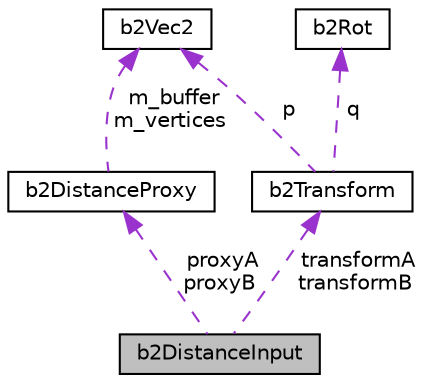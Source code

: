 digraph "b2DistanceInput"
{
 // LATEX_PDF_SIZE
  edge [fontname="Helvetica",fontsize="10",labelfontname="Helvetica",labelfontsize="10"];
  node [fontname="Helvetica",fontsize="10",shape=record];
  Node1 [label="b2DistanceInput",height=0.2,width=0.4,color="black", fillcolor="grey75", style="filled", fontcolor="black",tooltip=" "];
  Node2 -> Node1 [dir="back",color="darkorchid3",fontsize="10",style="dashed",label=" proxyA\nproxyB" ,fontname="Helvetica"];
  Node2 [label="b2DistanceProxy",height=0.2,width=0.4,color="black", fillcolor="white", style="filled",URL="$structb2DistanceProxy.html",tooltip=" "];
  Node3 -> Node2 [dir="back",color="darkorchid3",fontsize="10",style="dashed",label=" m_buffer\nm_vertices" ,fontname="Helvetica"];
  Node3 [label="b2Vec2",height=0.2,width=0.4,color="black", fillcolor="white", style="filled",URL="$structb2Vec2.html",tooltip="A 2D column vector."];
  Node4 -> Node1 [dir="back",color="darkorchid3",fontsize="10",style="dashed",label=" transformA\ntransformB" ,fontname="Helvetica"];
  Node4 [label="b2Transform",height=0.2,width=0.4,color="black", fillcolor="white", style="filled",URL="$structb2Transform.html",tooltip=" "];
  Node3 -> Node4 [dir="back",color="darkorchid3",fontsize="10",style="dashed",label=" p" ,fontname="Helvetica"];
  Node5 -> Node4 [dir="back",color="darkorchid3",fontsize="10",style="dashed",label=" q" ,fontname="Helvetica"];
  Node5 [label="b2Rot",height=0.2,width=0.4,color="black", fillcolor="white", style="filled",URL="$structb2Rot.html",tooltip="Rotation."];
}
